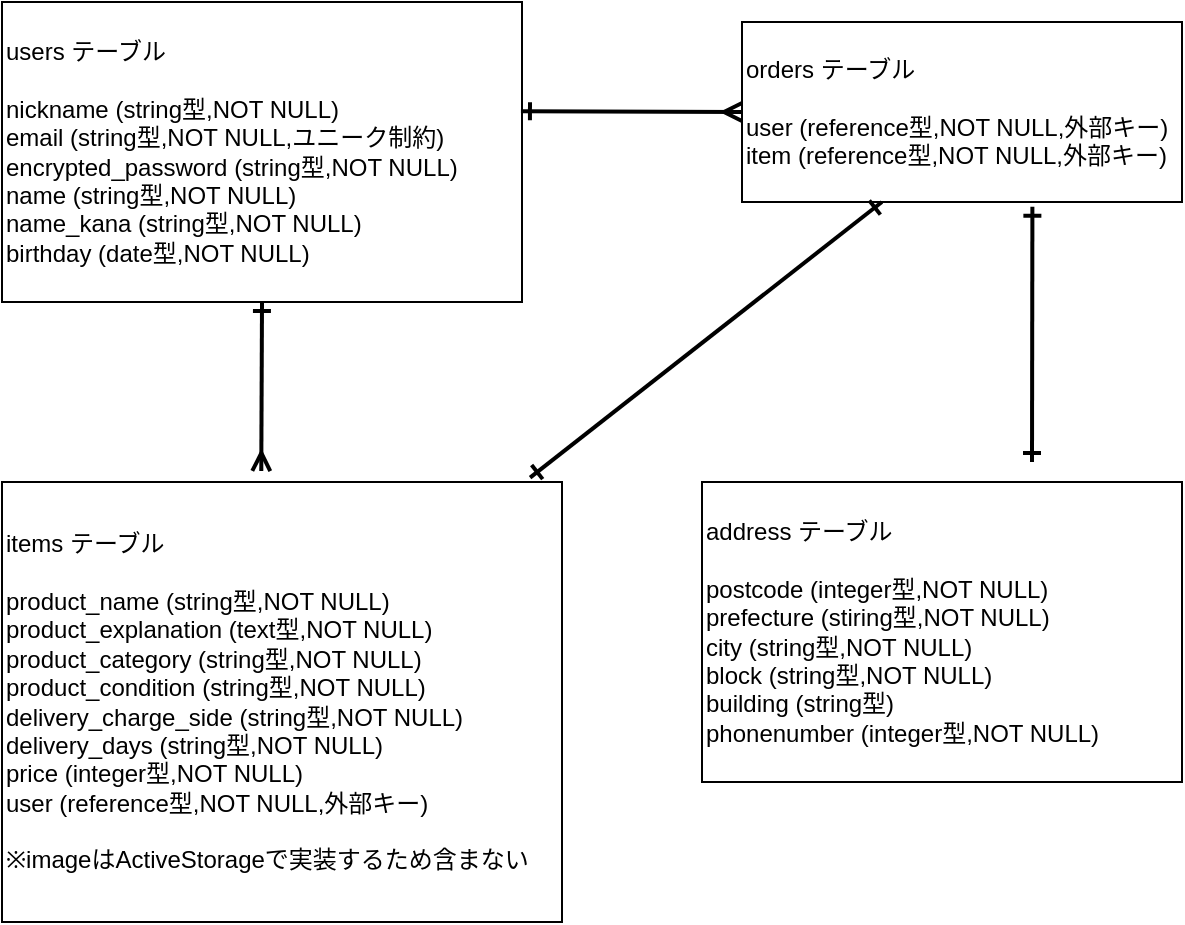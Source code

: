 <mxfile>
    <diagram id="DV2wlQz9_BdQ9Gg6ZfHb" name="ページ1">
        <mxGraphModel dx="653" dy="559" grid="1" gridSize="10" guides="1" tooltips="1" connect="1" arrows="1" fold="1" page="1" pageScale="1" pageWidth="827" pageHeight="1169" math="0" shadow="0">
            <root>
                <mxCell id="0"/>
                <mxCell id="1" parent="0"/>
                <mxCell id="44" value="&lt;div&gt;&lt;span&gt;users テーブル&lt;/span&gt;&lt;/div&gt;&lt;div&gt;&lt;br&gt;&lt;/div&gt;&lt;div&gt;&lt;span&gt;nickname (string型,NOT NULL)&lt;/span&gt;&lt;/div&gt;&lt;div&gt;&lt;span&gt;email (string型,NOT NULL,ユニーク制約)&lt;/span&gt;&lt;/div&gt;&lt;div&gt;&lt;span&gt;encrypted_password&amp;nbsp;(string型,NOT NULL)&lt;/span&gt;&lt;/div&gt;&lt;div&gt;&lt;span&gt;name&amp;nbsp;(string型,NOT NULL)&lt;/span&gt;&lt;/div&gt;&lt;div&gt;&lt;span&gt;name_kana&amp;nbsp;(string型,NOT NULL)&lt;/span&gt;&lt;/div&gt;&lt;div&gt;&lt;span&gt;birthday&amp;nbsp;(date型,NOT NULL)&lt;/span&gt;&lt;/div&gt;" style="rounded=0;whiteSpace=wrap;html=1;align=left;" parent="1" vertex="1">
                    <mxGeometry x="30" y="10" width="260" height="150" as="geometry"/>
                </mxCell>
                <mxCell id="48" value="items テーブル&lt;br&gt;&lt;br&gt;product_name&amp;nbsp;(string型,NOT NULL)&lt;br&gt;product_explanation (text型,NOT NULL)&lt;br&gt;product_category (string型,NOT NULL)&lt;br&gt;product_condition (string型,NOT NULL)&lt;br&gt;delivery_charge_side (string型,NOT NULL)&lt;br&gt;delivery_days (string型,NOT NULL)&lt;br&gt;price (integer型,NOT NULL)&lt;br&gt;user (reference型,NOT NULL,外部キー)&lt;br&gt;&lt;br&gt;※imageはActiveStorageで実装するため含まない" style="rounded=0;whiteSpace=wrap;html=1;align=left;" parent="1" vertex="1">
                    <mxGeometry x="30" y="250" width="280" height="220" as="geometry"/>
                </mxCell>
                <mxCell id="49" value="&lt;div&gt;&lt;span&gt;orders テーブル&lt;/span&gt;&lt;/div&gt;&lt;div&gt;&lt;br&gt;&lt;/div&gt;user (reference型,NOT NULL,外部キー)&lt;div&gt;&lt;span&gt;item&lt;/span&gt;&lt;span&gt;&amp;nbsp;(&lt;/span&gt;reference型&lt;span&gt;,NOT NULL,外部キー)&lt;/span&gt;&lt;/div&gt;" style="rounded=0;whiteSpace=wrap;html=1;align=left;" parent="1" vertex="1">
                    <mxGeometry x="400" y="20" width="220" height="90" as="geometry"/>
                </mxCell>
                <mxCell id="51" value="&lt;div&gt;&lt;span&gt;address テーブル&lt;/span&gt;&lt;/div&gt;&lt;div&gt;&lt;br&gt;&lt;/div&gt;postcode (integer型,NOT NULL)&lt;div&gt;&lt;span&gt;prefecture (stiring&lt;/span&gt;型&lt;span&gt;,NOT NULL)&lt;/span&gt;&lt;/div&gt;city (string型,NOT NULL)&lt;br&gt;block (string型,NOT NULL)&lt;br&gt;building (string型)&lt;br&gt;phonenumber (integer型,NOT NULL)" style="rounded=0;whiteSpace=wrap;html=1;align=left;" parent="1" vertex="1">
                    <mxGeometry x="380" y="250" width="240" height="150" as="geometry"/>
                </mxCell>
                <mxCell id="53" value="" style="endArrow=ERmany;startArrow=ERone;html=1;endFill=0;startFill=0;exitX=0.998;exitY=0.364;exitDx=0;exitDy=0;exitPerimeter=0;strokeWidth=2;entryX=0;entryY=0.5;entryDx=0;entryDy=0;" parent="1" source="44" target="49" edge="1">
                    <mxGeometry width="50" height="50" relative="1" as="geometry">
                        <mxPoint x="320" y="100" as="sourcePoint"/>
                        <mxPoint x="380" y="65" as="targetPoint"/>
                        <Array as="points"/>
                    </mxGeometry>
                </mxCell>
                <mxCell id="54" value="" style="endArrow=ERmany;startArrow=ERone;html=1;endFill=0;startFill=0;strokeWidth=2;entryX=0.463;entryY=-0.025;entryDx=0;entryDy=0;exitX=0.5;exitY=1;exitDx=0;exitDy=0;entryPerimeter=0;" parent="1" source="44" target="48" edge="1">
                    <mxGeometry width="50" height="50" relative="1" as="geometry">
                        <mxPoint x="170" y="170" as="sourcePoint"/>
                        <mxPoint x="320.52" y="200.4" as="targetPoint"/>
                        <Array as="points"/>
                    </mxGeometry>
                </mxCell>
                <mxCell id="56" value="" style="endArrow=ERone;startArrow=ERone;html=1;endFill=0;startFill=0;exitX=0.943;exitY=-0.01;exitDx=0;exitDy=0;exitPerimeter=0;strokeWidth=2;entryX=0.318;entryY=1;entryDx=0;entryDy=0;entryPerimeter=0;" parent="1" source="48" target="49" edge="1">
                    <mxGeometry width="50" height="50" relative="1" as="geometry">
                        <mxPoint x="370" y="160" as="sourcePoint"/>
                        <mxPoint x="480.52" y="160.4" as="targetPoint"/>
                        <Array as="points"/>
                    </mxGeometry>
                </mxCell>
                <mxCell id="57" value="" style="endArrow=ERone;startArrow=ERone;html=1;endFill=0;startFill=0;strokeWidth=2;entryX=0.66;entryY=1.026;entryDx=0;entryDy=0;entryPerimeter=0;" parent="1" target="49" edge="1">
                    <mxGeometry width="50" height="50" relative="1" as="geometry">
                        <mxPoint x="545" y="240" as="sourcePoint"/>
                        <mxPoint x="540.0" y="130.0" as="targetPoint"/>
                        <Array as="points"/>
                    </mxGeometry>
                </mxCell>
            </root>
        </mxGraphModel>
    </diagram>
</mxfile>